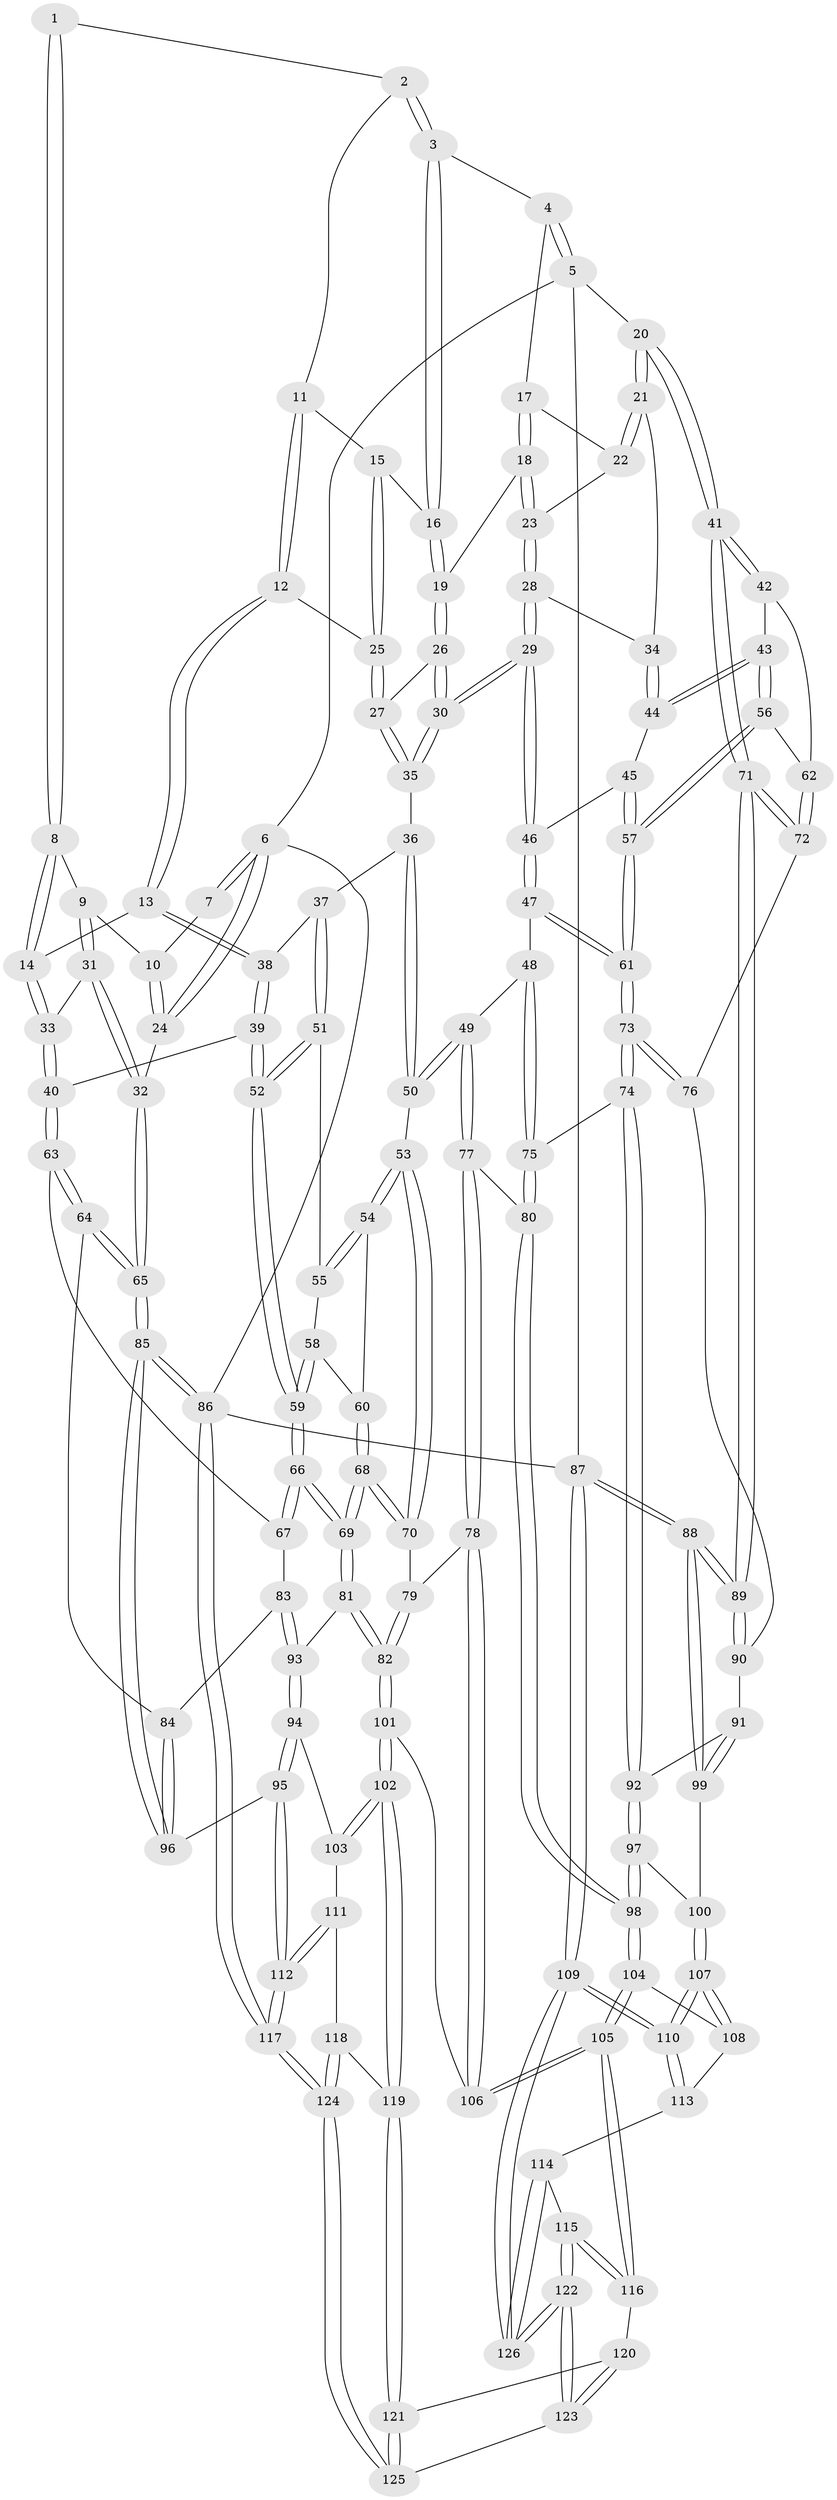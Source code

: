 // coarse degree distribution, {3: 0.3333333333333333, 4: 0.5686274509803921, 5: 0.09803921568627451}
// Generated by graph-tools (version 1.1) at 2025/38/03/04/25 23:38:36]
// undirected, 126 vertices, 312 edges
graph export_dot {
  node [color=gray90,style=filled];
  1 [pos="+0.2319502453265321+0"];
  2 [pos="+0.3745453511280034+0"];
  3 [pos="+0.7981692192494476+0"];
  4 [pos="+0.888336469815994+0"];
  5 [pos="+1+0"];
  6 [pos="+0+0"];
  7 [pos="+0.011588453832341045+0"];
  8 [pos="+0.20835392040853765+0.11324302858236335"];
  9 [pos="+0.08947038051697183+0.13959084551909914"];
  10 [pos="+0.07719331371916636+0.1302496564798513"];
  11 [pos="+0.4011615594727065+0"];
  12 [pos="+0.39611025547844053+0.1407169089099959"];
  13 [pos="+0.3510692321121116+0.1726797170108994"];
  14 [pos="+0.2702842911283691+0.17615375202193817"];
  15 [pos="+0.5945962225615538+0.10943960418984955"];
  16 [pos="+0.6436799036286666+0.09716486066669475"];
  17 [pos="+0.8485578546411257+0.10891092254417295"];
  18 [pos="+0.6587661613894817+0.11107413206079675"];
  19 [pos="+0.6484751094141259+0.10293359992003556"];
  20 [pos="+1+0.2659284052663008"];
  21 [pos="+0.9013602213062201+0.22990060807802287"];
  22 [pos="+0.8502518710268153+0.12834697056471808"];
  23 [pos="+0.7194852741169296+0.17438800347889463"];
  24 [pos="+0+0.10149608195449915"];
  25 [pos="+0.5175096439309393+0.17250251247918022"];
  26 [pos="+0.6422939461888321+0.240521476960958"];
  27 [pos="+0.5248688783683314+0.21094754831835524"];
  28 [pos="+0.7528416597903246+0.2740550559224866"];
  29 [pos="+0.7014233200386281+0.34224861242903604"];
  30 [pos="+0.6803190760229297+0.3264193846301723"];
  31 [pos="+0.07916332328606354+0.23008477044385994"];
  32 [pos="+0+0.3539399860079877"];
  33 [pos="+0.18981529259132965+0.3371795591803245"];
  34 [pos="+0.8792166532125547+0.24493918139019494"];
  35 [pos="+0.5271856216559456+0.27165726461949086"];
  36 [pos="+0.4894902066129513+0.3282910622670033"];
  37 [pos="+0.44257000458761536+0.3358979616135379"];
  38 [pos="+0.37631241037592694+0.26563245451311157"];
  39 [pos="+0.27908245597779996+0.3742931142771115"];
  40 [pos="+0.19004202628889671+0.3404709328306384"];
  41 [pos="+1+0.2877566389314095"];
  42 [pos="+0.9265867535145916+0.4083514034644327"];
  43 [pos="+0.865529519905437+0.38927300482291316"];
  44 [pos="+0.8603553540766066+0.38459656177921564"];
  45 [pos="+0.8124483763926127+0.38789700349952344"];
  46 [pos="+0.7014251163733457+0.3424189903820136"];
  47 [pos="+0.6922490486400111+0.36489436982603246"];
  48 [pos="+0.627416340891916+0.4320513844366905"];
  49 [pos="+0.5809969363448967+0.4459299878957328"];
  50 [pos="+0.5633680780824476+0.44321312396513934"];
  51 [pos="+0.43373230523952994+0.3470960976297239"];
  52 [pos="+0.3381053075141037+0.424579284401667"];
  53 [pos="+0.5278418819142361+0.4651334026426786"];
  54 [pos="+0.49129649135843195+0.4555281689749508"];
  55 [pos="+0.45538867060787996+0.4342248811560898"];
  56 [pos="+0.8436531360566494+0.48443574692772523"];
  57 [pos="+0.8082331115988541+0.5041684515219365"];
  58 [pos="+0.429441588710222+0.440824251423224"];
  59 [pos="+0.338374652336667+0.42584870248945217"];
  60 [pos="+0.4409944006204042+0.46861523019808426"];
  61 [pos="+0.7954432230691116+0.5172109566552409"];
  62 [pos="+0.9032554747501775+0.48034485064354066"];
  63 [pos="+0.15891840699644877+0.37802599709828477"];
  64 [pos="+0+0.4964547300476588"];
  65 [pos="+0+0.4950700685535285"];
  66 [pos="+0.339366678411405+0.5489670320809749"];
  67 [pos="+0.20907854606106716+0.52332177929373"];
  68 [pos="+0.36328751197739323+0.5532273291997254"];
  69 [pos="+0.34805177175326313+0.5623260113278348"];
  70 [pos="+0.513258930089626+0.487660841961958"];
  71 [pos="+1+0.42085320466123677"];
  72 [pos="+0.9437496170180999+0.5270816780809878"];
  73 [pos="+0.7830171200649598+0.5659406412805055"];
  74 [pos="+0.7480759832542441+0.6067795469646059"];
  75 [pos="+0.741580310105084+0.6092178286138326"];
  76 [pos="+0.9219254617121858+0.5710387396433465"];
  77 [pos="+0.6037287993424093+0.6807048632592868"];
  78 [pos="+0.6034402538870292+0.6809219312631217"];
  79 [pos="+0.5123178353089168+0.5123572425154191"];
  80 [pos="+0.703550165375753+0.6444035070456052"];
  81 [pos="+0.3642265200120587+0.6361183628896826"];
  82 [pos="+0.4365028830858198+0.6937783350003859"];
  83 [pos="+0.14081567266926806+0.5814405029186359"];
  84 [pos="+0.06518902636195667+0.5911829886783452"];
  85 [pos="+0+0.7692139451980144"];
  86 [pos="+0+1"];
  87 [pos="+1+1"];
  88 [pos="+1+0.7023091666253578"];
  89 [pos="+1+0.6522075079484052"];
  90 [pos="+0.9325224697102809+0.5964289388961018"];
  91 [pos="+0.9146110375380653+0.6908675722840001"];
  92 [pos="+0.862851813939127+0.6829322488861855"];
  93 [pos="+0.2520286722323502+0.6836036599781"];
  94 [pos="+0.1956296366928772+0.7548917724212852"];
  95 [pos="+0.1339029359950177+0.7744513760629038"];
  96 [pos="+0.13208545205729258+0.7731624755597817"];
  97 [pos="+0.8130799263801838+0.7734981631123394"];
  98 [pos="+0.7880725875082866+0.7880347494928843"];
  99 [pos="+0.9531438308081946+0.7302474999561958"];
  100 [pos="+0.9266507999386001+0.7806880117057335"];
  101 [pos="+0.4758615504239527+0.7357576915085811"];
  102 [pos="+0.4587460743610056+0.7640215390296072"];
  103 [pos="+0.2550716672897932+0.8064306619810284"];
  104 [pos="+0.7875954487041739+0.7903106415241378"];
  105 [pos="+0.5903196600410359+0.7921440301112664"];
  106 [pos="+0.5475967234481269+0.7329643112819559"];
  107 [pos="+0.9117502102839453+0.8980656566951614"];
  108 [pos="+0.7887435638315972+0.8205474579101721"];
  109 [pos="+1+1"];
  110 [pos="+0.9527490245330158+1"];
  111 [pos="+0.27127612507865695+0.8634870754962317"];
  112 [pos="+0.1173188273620816+1"];
  113 [pos="+0.722658754426699+0.8857941451765335"];
  114 [pos="+0.707922575328428+0.8904643540154962"];
  115 [pos="+0.674136616768208+0.8870995382039872"];
  116 [pos="+0.6253704174340927+0.8563887957414272"];
  117 [pos="+0+1"];
  118 [pos="+0.3551387505700405+0.8918628828287571"];
  119 [pos="+0.44680260115902726+0.796121147320885"];
  120 [pos="+0.6080521242932503+0.8857055588198456"];
  121 [pos="+0.4899473051745366+0.9774006360475442"];
  122 [pos="+0.6309635124316002+1"];
  123 [pos="+0.5439087905246666+1"];
  124 [pos="+0.2990934814137986+1"];
  125 [pos="+0.4634711603276468+1"];
  126 [pos="+0.8672181089236893+1"];
  1 -- 2;
  1 -- 8;
  1 -- 8;
  2 -- 3;
  2 -- 3;
  2 -- 11;
  3 -- 4;
  3 -- 16;
  3 -- 16;
  4 -- 5;
  4 -- 5;
  4 -- 17;
  5 -- 6;
  5 -- 20;
  5 -- 87;
  6 -- 7;
  6 -- 7;
  6 -- 24;
  6 -- 24;
  6 -- 86;
  7 -- 10;
  8 -- 9;
  8 -- 14;
  8 -- 14;
  9 -- 10;
  9 -- 31;
  9 -- 31;
  10 -- 24;
  10 -- 24;
  11 -- 12;
  11 -- 12;
  11 -- 15;
  12 -- 13;
  12 -- 13;
  12 -- 25;
  13 -- 14;
  13 -- 38;
  13 -- 38;
  14 -- 33;
  14 -- 33;
  15 -- 16;
  15 -- 25;
  15 -- 25;
  16 -- 19;
  16 -- 19;
  17 -- 18;
  17 -- 18;
  17 -- 22;
  18 -- 19;
  18 -- 23;
  18 -- 23;
  19 -- 26;
  19 -- 26;
  20 -- 21;
  20 -- 21;
  20 -- 41;
  20 -- 41;
  21 -- 22;
  21 -- 22;
  21 -- 34;
  22 -- 23;
  23 -- 28;
  23 -- 28;
  24 -- 32;
  25 -- 27;
  25 -- 27;
  26 -- 27;
  26 -- 30;
  26 -- 30;
  27 -- 35;
  27 -- 35;
  28 -- 29;
  28 -- 29;
  28 -- 34;
  29 -- 30;
  29 -- 30;
  29 -- 46;
  29 -- 46;
  30 -- 35;
  30 -- 35;
  31 -- 32;
  31 -- 32;
  31 -- 33;
  32 -- 65;
  32 -- 65;
  33 -- 40;
  33 -- 40;
  34 -- 44;
  34 -- 44;
  35 -- 36;
  36 -- 37;
  36 -- 50;
  36 -- 50;
  37 -- 38;
  37 -- 51;
  37 -- 51;
  38 -- 39;
  38 -- 39;
  39 -- 40;
  39 -- 52;
  39 -- 52;
  40 -- 63;
  40 -- 63;
  41 -- 42;
  41 -- 42;
  41 -- 71;
  41 -- 71;
  42 -- 43;
  42 -- 62;
  43 -- 44;
  43 -- 44;
  43 -- 56;
  43 -- 56;
  44 -- 45;
  45 -- 46;
  45 -- 57;
  45 -- 57;
  46 -- 47;
  46 -- 47;
  47 -- 48;
  47 -- 61;
  47 -- 61;
  48 -- 49;
  48 -- 75;
  48 -- 75;
  49 -- 50;
  49 -- 50;
  49 -- 77;
  49 -- 77;
  50 -- 53;
  51 -- 52;
  51 -- 52;
  51 -- 55;
  52 -- 59;
  52 -- 59;
  53 -- 54;
  53 -- 54;
  53 -- 70;
  53 -- 70;
  54 -- 55;
  54 -- 55;
  54 -- 60;
  55 -- 58;
  56 -- 57;
  56 -- 57;
  56 -- 62;
  57 -- 61;
  57 -- 61;
  58 -- 59;
  58 -- 59;
  58 -- 60;
  59 -- 66;
  59 -- 66;
  60 -- 68;
  60 -- 68;
  61 -- 73;
  61 -- 73;
  62 -- 72;
  62 -- 72;
  63 -- 64;
  63 -- 64;
  63 -- 67;
  64 -- 65;
  64 -- 65;
  64 -- 84;
  65 -- 85;
  65 -- 85;
  66 -- 67;
  66 -- 67;
  66 -- 69;
  66 -- 69;
  67 -- 83;
  68 -- 69;
  68 -- 69;
  68 -- 70;
  68 -- 70;
  69 -- 81;
  69 -- 81;
  70 -- 79;
  71 -- 72;
  71 -- 72;
  71 -- 89;
  71 -- 89;
  72 -- 76;
  73 -- 74;
  73 -- 74;
  73 -- 76;
  73 -- 76;
  74 -- 75;
  74 -- 92;
  74 -- 92;
  75 -- 80;
  75 -- 80;
  76 -- 90;
  77 -- 78;
  77 -- 78;
  77 -- 80;
  78 -- 79;
  78 -- 106;
  78 -- 106;
  79 -- 82;
  79 -- 82;
  80 -- 98;
  80 -- 98;
  81 -- 82;
  81 -- 82;
  81 -- 93;
  82 -- 101;
  82 -- 101;
  83 -- 84;
  83 -- 93;
  83 -- 93;
  84 -- 96;
  84 -- 96;
  85 -- 86;
  85 -- 86;
  85 -- 96;
  85 -- 96;
  86 -- 117;
  86 -- 117;
  86 -- 87;
  87 -- 88;
  87 -- 88;
  87 -- 109;
  87 -- 109;
  88 -- 89;
  88 -- 89;
  88 -- 99;
  88 -- 99;
  89 -- 90;
  89 -- 90;
  90 -- 91;
  91 -- 92;
  91 -- 99;
  91 -- 99;
  92 -- 97;
  92 -- 97;
  93 -- 94;
  93 -- 94;
  94 -- 95;
  94 -- 95;
  94 -- 103;
  95 -- 96;
  95 -- 112;
  95 -- 112;
  97 -- 98;
  97 -- 98;
  97 -- 100;
  98 -- 104;
  98 -- 104;
  99 -- 100;
  100 -- 107;
  100 -- 107;
  101 -- 102;
  101 -- 102;
  101 -- 106;
  102 -- 103;
  102 -- 103;
  102 -- 119;
  102 -- 119;
  103 -- 111;
  104 -- 105;
  104 -- 105;
  104 -- 108;
  105 -- 106;
  105 -- 106;
  105 -- 116;
  105 -- 116;
  107 -- 108;
  107 -- 108;
  107 -- 110;
  107 -- 110;
  108 -- 113;
  109 -- 110;
  109 -- 110;
  109 -- 126;
  109 -- 126;
  110 -- 113;
  110 -- 113;
  111 -- 112;
  111 -- 112;
  111 -- 118;
  112 -- 117;
  112 -- 117;
  113 -- 114;
  114 -- 115;
  114 -- 126;
  114 -- 126;
  115 -- 116;
  115 -- 116;
  115 -- 122;
  115 -- 122;
  116 -- 120;
  117 -- 124;
  117 -- 124;
  118 -- 119;
  118 -- 124;
  118 -- 124;
  119 -- 121;
  119 -- 121;
  120 -- 121;
  120 -- 123;
  120 -- 123;
  121 -- 125;
  121 -- 125;
  122 -- 123;
  122 -- 123;
  122 -- 126;
  122 -- 126;
  123 -- 125;
  124 -- 125;
  124 -- 125;
}
